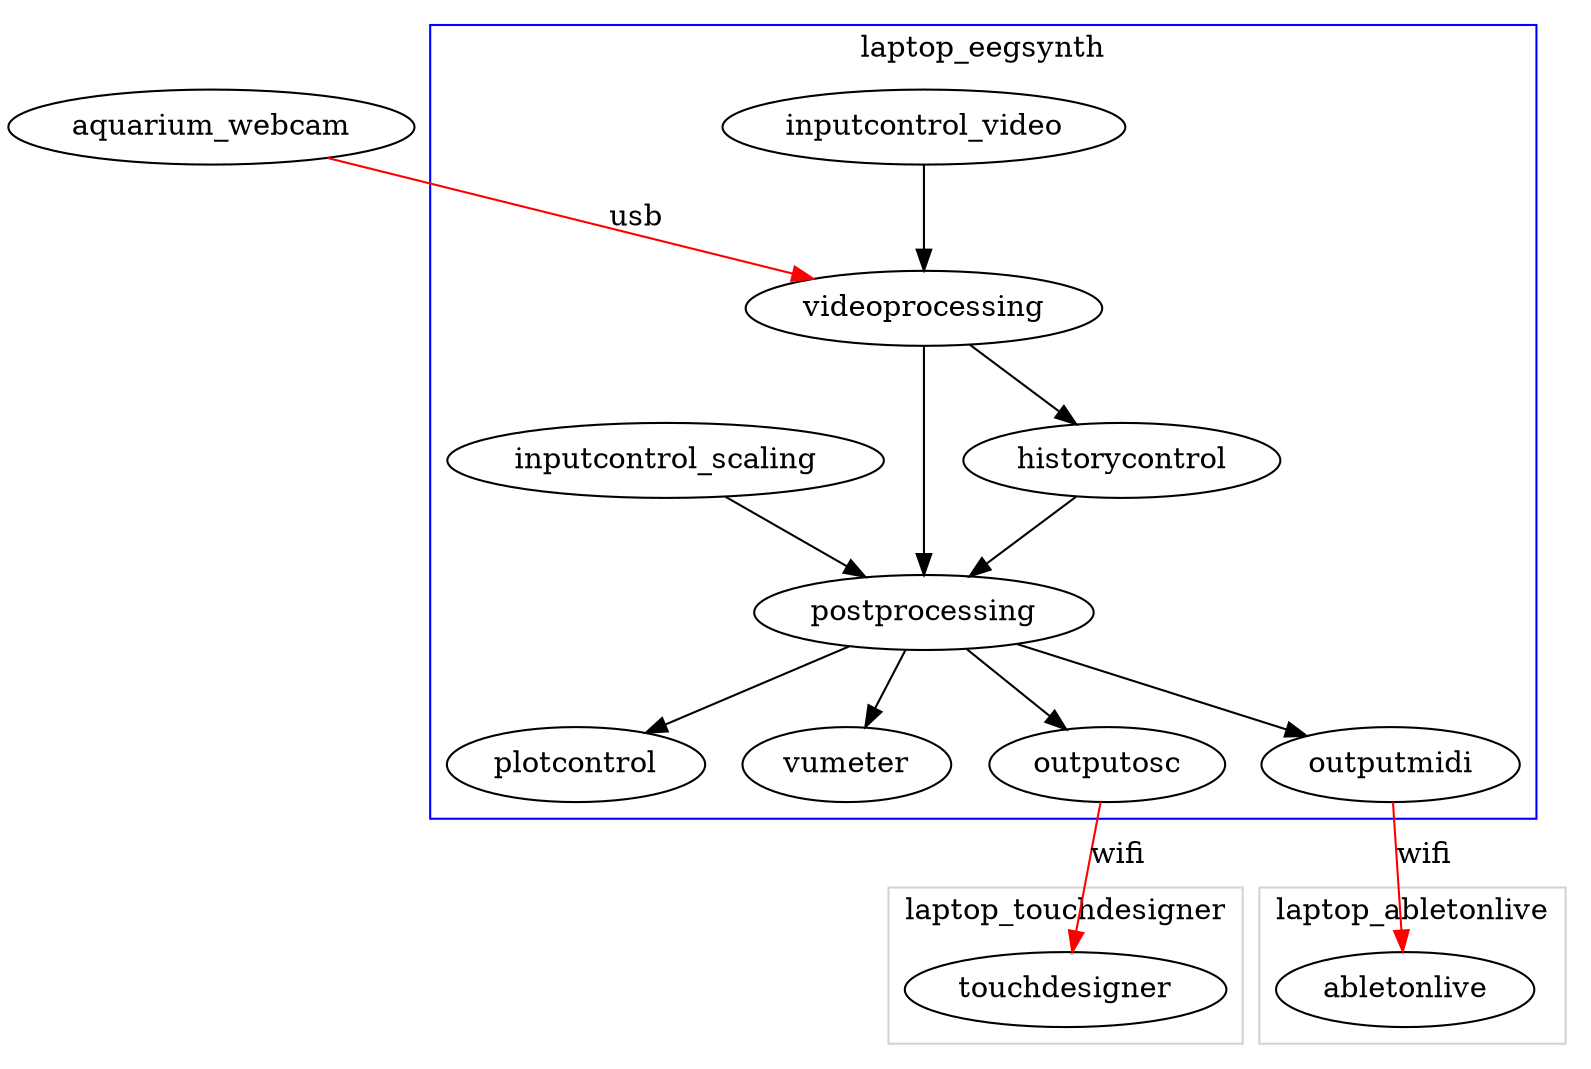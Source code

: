# To convert this into a bitmap representation, do this
#   dot -Tpng -o patch.png patch.dot

digraph eegsynth{
    aquarium_webcam -> videoprocessing [color=red; label=usb]
    
      subgraph cluster_1 {
        label=laptop_eegsynth;color=blue
        videoprocessing -> postprocessing -> plotcontrol
        videoprocessing -> historycontrol -> postprocessing -> vumeter
        inputcontrol_video -> videoprocessing
        inputcontrol_scaling -> postprocessing
        postprocessing ->  outputosc
        postprocessing ->  outputmidi
        }

    subgraph cluster_touchdesigner {
        color=lightgrey;label=laptop_touchdesigner
        outputosc  -> touchdesigner[color=red;label=wifi]
        }

    subgraph cluster_abletonlive {
      color=lightgrey;label=laptop_abletonlive
      outputmidi -> abletonlive [color=red;label=wifi]
      }
}
